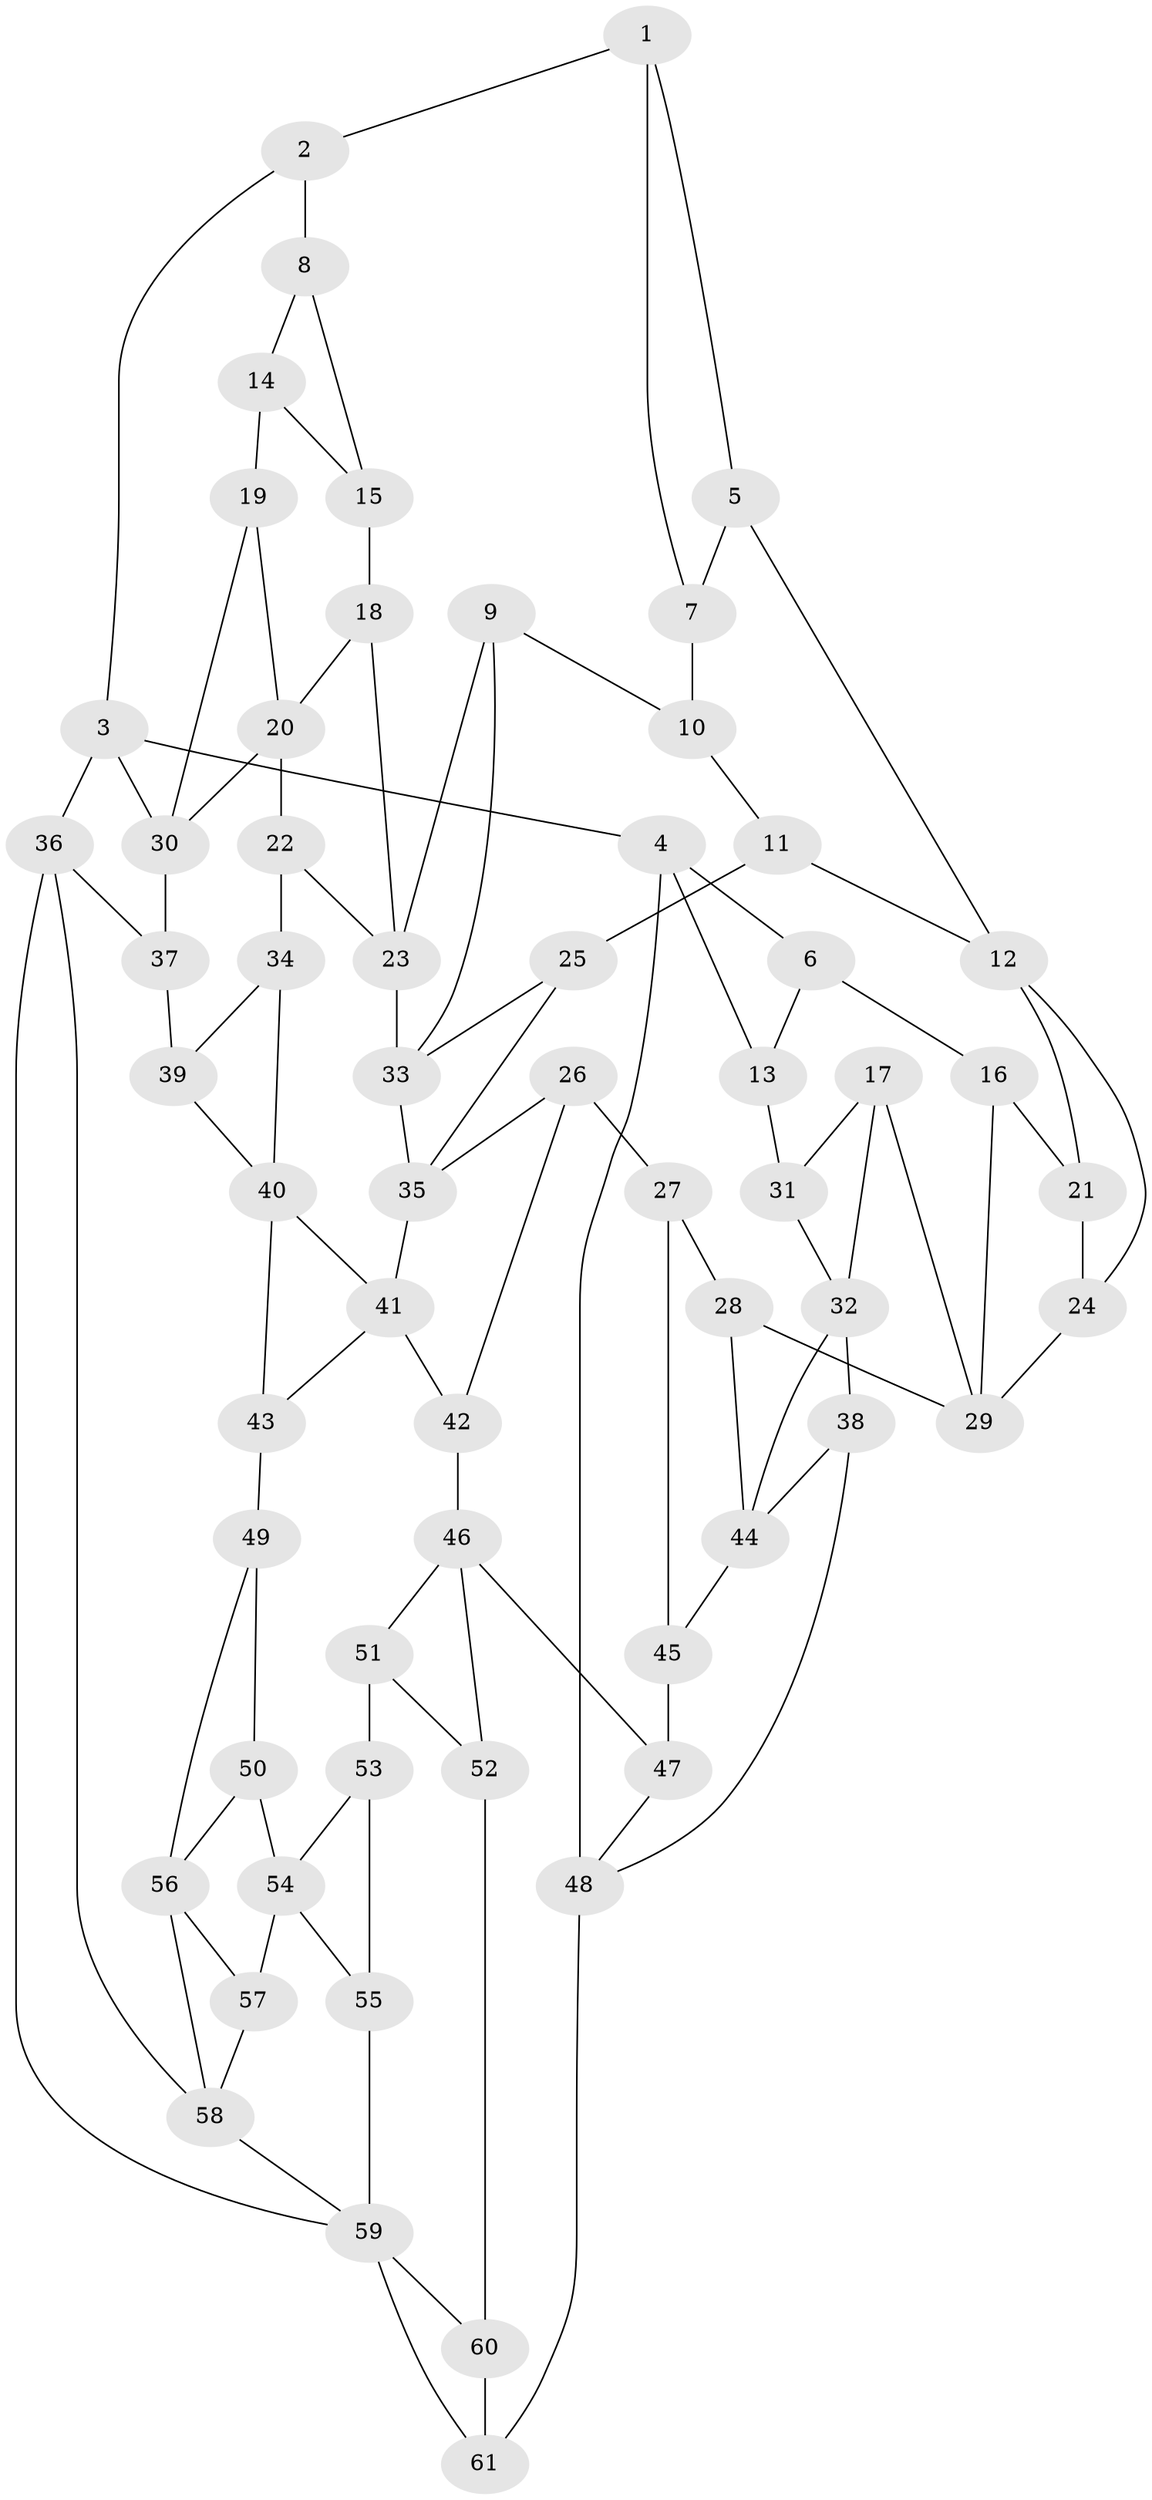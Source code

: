 // original degree distribution, {3: 0.02, 4: 0.26, 5: 0.5, 6: 0.22}
// Generated by graph-tools (version 1.1) at 2025/38/03/04/25 23:38:35]
// undirected, 61 vertices, 102 edges
graph export_dot {
  node [color=gray90,style=filled];
  1;
  2;
  3;
  4;
  5;
  6;
  7;
  8;
  9;
  10;
  11;
  12;
  13;
  14;
  15;
  16;
  17;
  18;
  19;
  20;
  21;
  22;
  23;
  24;
  25;
  26;
  27;
  28;
  29;
  30;
  31;
  32;
  33;
  34;
  35;
  36;
  37;
  38;
  39;
  40;
  41;
  42;
  43;
  44;
  45;
  46;
  47;
  48;
  49;
  50;
  51;
  52;
  53;
  54;
  55;
  56;
  57;
  58;
  59;
  60;
  61;
  1 -- 2 [weight=1.0];
  1 -- 5 [weight=1.0];
  1 -- 7 [weight=1.0];
  2 -- 3 [weight=1.0];
  2 -- 8 [weight=1.0];
  3 -- 4 [weight=1.0];
  3 -- 30 [weight=1.0];
  3 -- 36 [weight=1.0];
  4 -- 6 [weight=1.0];
  4 -- 13 [weight=1.0];
  4 -- 48 [weight=1.0];
  5 -- 7 [weight=1.0];
  5 -- 12 [weight=1.0];
  6 -- 13 [weight=1.0];
  6 -- 16 [weight=1.0];
  7 -- 10 [weight=2.0];
  8 -- 14 [weight=1.0];
  8 -- 15 [weight=1.0];
  9 -- 10 [weight=1.0];
  9 -- 23 [weight=1.0];
  9 -- 33 [weight=1.0];
  10 -- 11 [weight=1.0];
  11 -- 12 [weight=1.0];
  11 -- 25 [weight=1.0];
  12 -- 21 [weight=1.0];
  12 -- 24 [weight=1.0];
  13 -- 31 [weight=2.0];
  14 -- 15 [weight=1.0];
  14 -- 19 [weight=2.0];
  15 -- 18 [weight=2.0];
  16 -- 21 [weight=2.0];
  16 -- 29 [weight=1.0];
  17 -- 29 [weight=1.0];
  17 -- 31 [weight=1.0];
  17 -- 32 [weight=1.0];
  18 -- 20 [weight=1.0];
  18 -- 23 [weight=1.0];
  19 -- 20 [weight=1.0];
  19 -- 30 [weight=1.0];
  20 -- 22 [weight=1.0];
  20 -- 30 [weight=1.0];
  21 -- 24 [weight=1.0];
  22 -- 23 [weight=1.0];
  22 -- 34 [weight=1.0];
  23 -- 33 [weight=1.0];
  24 -- 29 [weight=1.0];
  25 -- 33 [weight=1.0];
  25 -- 35 [weight=1.0];
  26 -- 27 [weight=1.0];
  26 -- 35 [weight=1.0];
  26 -- 42 [weight=1.0];
  27 -- 28 [weight=1.0];
  27 -- 45 [weight=1.0];
  28 -- 29 [weight=1.0];
  28 -- 44 [weight=1.0];
  30 -- 37 [weight=1.0];
  31 -- 32 [weight=1.0];
  32 -- 38 [weight=1.0];
  32 -- 44 [weight=1.0];
  33 -- 35 [weight=1.0];
  34 -- 39 [weight=1.0];
  34 -- 40 [weight=1.0];
  35 -- 41 [weight=1.0];
  36 -- 37 [weight=1.0];
  36 -- 58 [weight=1.0];
  36 -- 59 [weight=1.0];
  37 -- 39 [weight=2.0];
  38 -- 44 [weight=1.0];
  38 -- 48 [weight=1.0];
  39 -- 40 [weight=1.0];
  40 -- 41 [weight=1.0];
  40 -- 43 [weight=1.0];
  41 -- 42 [weight=1.0];
  41 -- 43 [weight=1.0];
  42 -- 46 [weight=1.0];
  43 -- 49 [weight=2.0];
  44 -- 45 [weight=1.0];
  45 -- 47 [weight=2.0];
  46 -- 47 [weight=1.0];
  46 -- 51 [weight=1.0];
  46 -- 52 [weight=1.0];
  47 -- 48 [weight=1.0];
  48 -- 61 [weight=2.0];
  49 -- 50 [weight=1.0];
  49 -- 56 [weight=1.0];
  50 -- 54 [weight=1.0];
  50 -- 56 [weight=1.0];
  51 -- 52 [weight=1.0];
  51 -- 53 [weight=2.0];
  52 -- 60 [weight=1.0];
  53 -- 54 [weight=1.0];
  53 -- 55 [weight=1.0];
  54 -- 55 [weight=1.0];
  54 -- 57 [weight=1.0];
  55 -- 59 [weight=1.0];
  56 -- 57 [weight=1.0];
  56 -- 58 [weight=1.0];
  57 -- 58 [weight=1.0];
  58 -- 59 [weight=1.0];
  59 -- 60 [weight=1.0];
  59 -- 61 [weight=1.0];
  60 -- 61 [weight=2.0];
}
